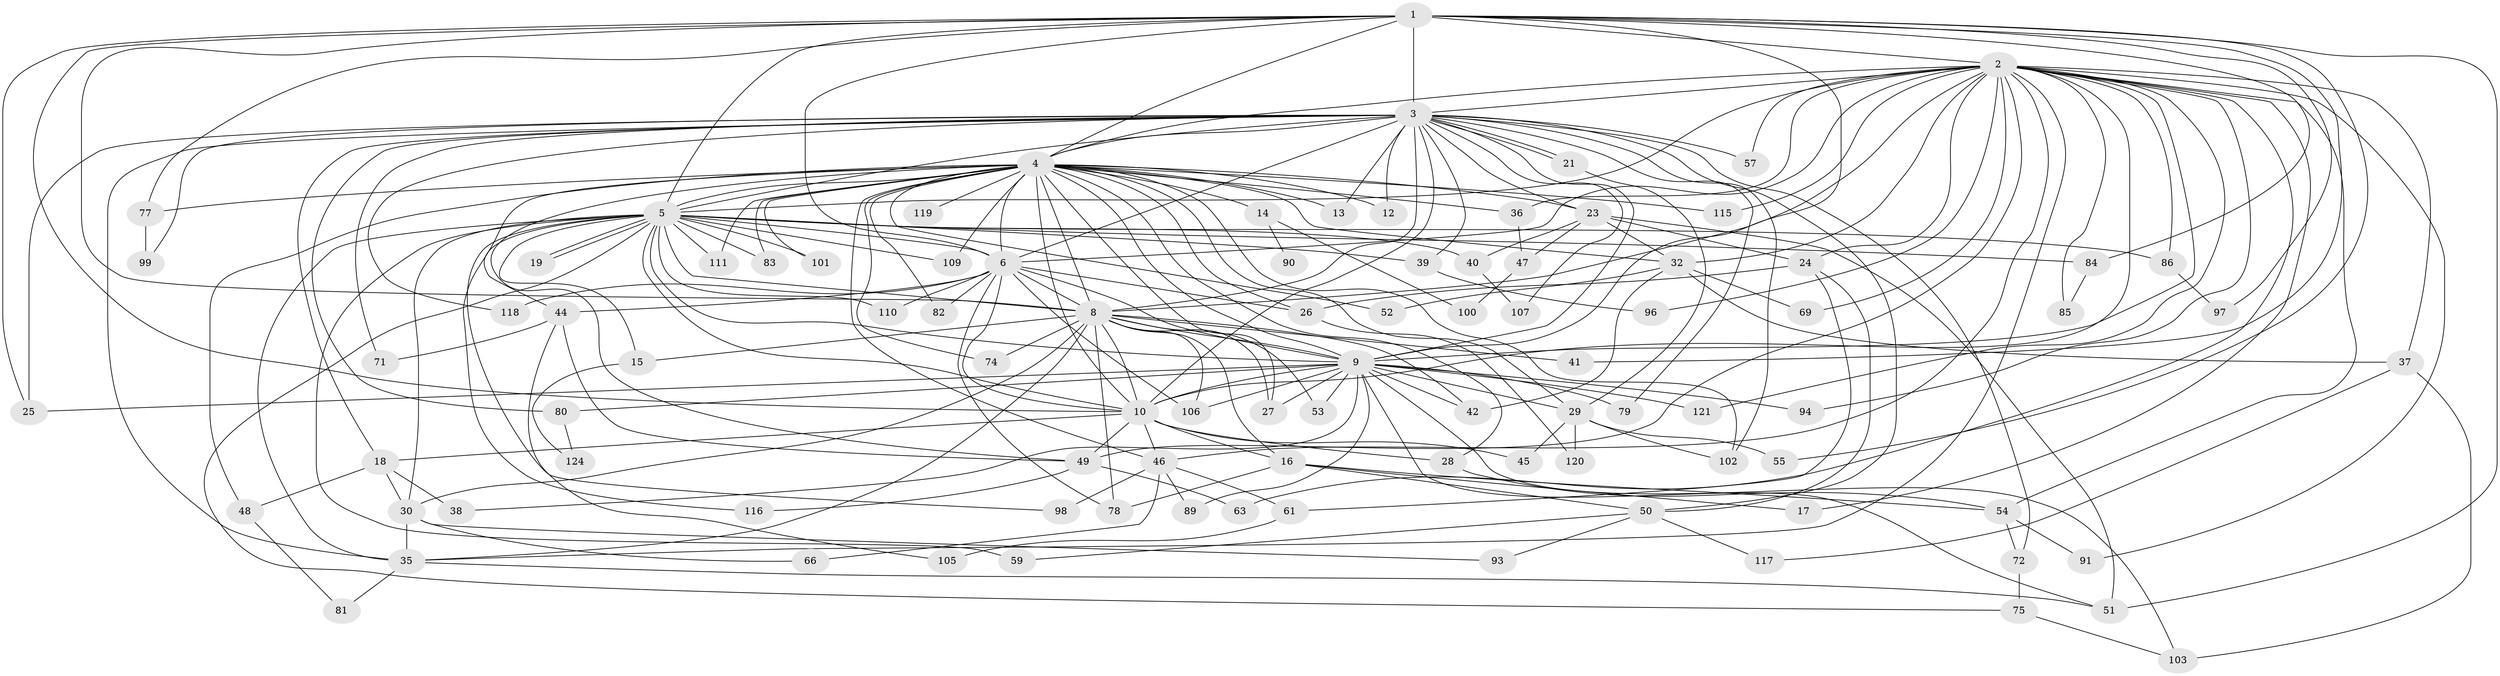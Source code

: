 // Generated by graph-tools (version 1.1) at 2025/51/02/27/25 19:51:48]
// undirected, 94 vertices, 224 edges
graph export_dot {
graph [start="1"]
  node [color=gray90,style=filled];
  1 [super="+92"];
  2 [super="+87"];
  3 [super="+22"];
  4 [super="+7"];
  5 [super="+20"];
  6 [super="+65"];
  8 [super="+33"];
  9 [super="+76"];
  10 [super="+11"];
  12;
  13;
  14 [super="+34"];
  15;
  16;
  17;
  18 [super="+58"];
  19;
  21;
  23 [super="+31"];
  24 [super="+108"];
  25 [super="+73"];
  26 [super="+67"];
  27;
  28;
  29 [super="+62"];
  30 [super="+88"];
  32 [super="+104"];
  35 [super="+43"];
  36;
  37;
  38;
  39;
  40;
  41;
  42 [super="+64"];
  44 [super="+122"];
  45;
  46 [super="+60"];
  47;
  48;
  49 [super="+56"];
  50 [super="+95"];
  51 [super="+70"];
  52;
  53;
  54 [super="+68"];
  55;
  57;
  59;
  61;
  63;
  66;
  69;
  71;
  72;
  74;
  75 [super="+123"];
  77;
  78 [super="+113"];
  79;
  80;
  81;
  82;
  83;
  84;
  85;
  86;
  89;
  90;
  91;
  93;
  94;
  96;
  97;
  98;
  99;
  100;
  101;
  102 [super="+112"];
  103;
  105;
  106 [super="+114"];
  107;
  109;
  110;
  111;
  115;
  116;
  117;
  118;
  119;
  120;
  121;
  124;
  1 -- 2;
  1 -- 3;
  1 -- 4 [weight=2];
  1 -- 5;
  1 -- 6;
  1 -- 8;
  1 -- 9;
  1 -- 10;
  1 -- 25;
  1 -- 41;
  1 -- 51;
  1 -- 55 [weight=2];
  1 -- 77;
  1 -- 84;
  1 -- 97;
  2 -- 3;
  2 -- 4 [weight=2];
  2 -- 5;
  2 -- 6;
  2 -- 8;
  2 -- 9;
  2 -- 10;
  2 -- 17;
  2 -- 24 [weight=2];
  2 -- 36;
  2 -- 37;
  2 -- 46;
  2 -- 54;
  2 -- 57;
  2 -- 63;
  2 -- 69;
  2 -- 85;
  2 -- 86;
  2 -- 91;
  2 -- 115;
  2 -- 49;
  2 -- 96;
  2 -- 121;
  2 -- 94;
  2 -- 32;
  2 -- 35;
  3 -- 4 [weight=2];
  3 -- 5;
  3 -- 6;
  3 -- 8;
  3 -- 9;
  3 -- 10;
  3 -- 12;
  3 -- 13;
  3 -- 18;
  3 -- 21;
  3 -- 21;
  3 -- 23 [weight=2];
  3 -- 25;
  3 -- 35;
  3 -- 39;
  3 -- 57;
  3 -- 71;
  3 -- 72;
  3 -- 79;
  3 -- 80;
  3 -- 99;
  3 -- 118;
  3 -- 107;
  3 -- 102;
  3 -- 50;
  4 -- 5 [weight=2];
  4 -- 6 [weight=2];
  4 -- 8 [weight=2];
  4 -- 9 [weight=2];
  4 -- 10 [weight=3];
  4 -- 12;
  4 -- 13;
  4 -- 23;
  4 -- 26;
  4 -- 27;
  4 -- 28;
  4 -- 29;
  4 -- 32;
  4 -- 49;
  4 -- 74;
  4 -- 77;
  4 -- 82;
  4 -- 83;
  4 -- 102;
  4 -- 14 [weight=2];
  4 -- 36;
  4 -- 101;
  4 -- 109;
  4 -- 46;
  4 -- 111;
  4 -- 48;
  4 -- 115;
  4 -- 52;
  4 -- 116;
  4 -- 119;
  5 -- 6;
  5 -- 8;
  5 -- 9 [weight=2];
  5 -- 10;
  5 -- 15;
  5 -- 19;
  5 -- 19;
  5 -- 30;
  5 -- 39;
  5 -- 40;
  5 -- 59;
  5 -- 86;
  5 -- 98;
  5 -- 101;
  5 -- 109;
  5 -- 75;
  5 -- 44;
  5 -- 110;
  5 -- 111;
  5 -- 83;
  5 -- 84;
  5 -- 35;
  6 -- 8;
  6 -- 9;
  6 -- 10;
  6 -- 44;
  6 -- 78;
  6 -- 82;
  6 -- 110;
  6 -- 118;
  6 -- 106;
  6 -- 26;
  8 -- 9;
  8 -- 10;
  8 -- 15;
  8 -- 16;
  8 -- 30;
  8 -- 35;
  8 -- 41;
  8 -- 42;
  8 -- 53;
  8 -- 74;
  8 -- 78;
  8 -- 106;
  8 -- 27;
  9 -- 10;
  9 -- 27;
  9 -- 29;
  9 -- 38;
  9 -- 42;
  9 -- 53;
  9 -- 79;
  9 -- 80;
  9 -- 89;
  9 -- 94;
  9 -- 103;
  9 -- 106;
  9 -- 121;
  9 -- 25;
  9 -- 51;
  10 -- 16;
  10 -- 18;
  10 -- 49;
  10 -- 28;
  10 -- 45;
  10 -- 46;
  14 -- 100;
  14 -- 90;
  15 -- 124;
  16 -- 17;
  16 -- 50;
  16 -- 54;
  16 -- 78;
  18 -- 38;
  18 -- 48;
  18 -- 30;
  21 -- 29;
  23 -- 24;
  23 -- 40;
  23 -- 47;
  23 -- 51;
  23 -- 32;
  24 -- 26;
  24 -- 50;
  24 -- 61;
  26 -- 120;
  28 -- 54;
  29 -- 45;
  29 -- 55;
  29 -- 120;
  29 -- 102;
  30 -- 66;
  30 -- 35;
  30 -- 93;
  32 -- 37;
  32 -- 52;
  32 -- 69;
  32 -- 42;
  35 -- 51;
  35 -- 81;
  36 -- 47;
  37 -- 103;
  37 -- 117;
  39 -- 96;
  40 -- 107;
  44 -- 71;
  44 -- 105;
  44 -- 49;
  46 -- 66;
  46 -- 89;
  46 -- 98;
  46 -- 61;
  47 -- 100;
  48 -- 81;
  49 -- 116;
  49 -- 63;
  50 -- 59;
  50 -- 93;
  50 -- 117;
  54 -- 72;
  54 -- 91;
  61 -- 105;
  72 -- 75;
  75 -- 103;
  77 -- 99;
  80 -- 124;
  84 -- 85;
  86 -- 97;
}
